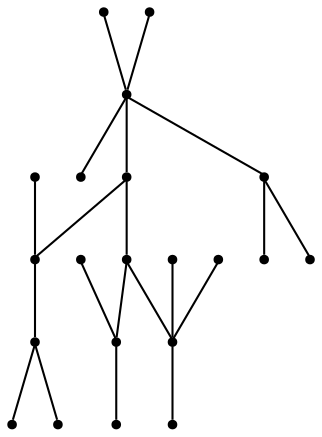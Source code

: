 graph {
  node [shape=point,comment="{\"directed\":false,\"doi\":\"10.1007/978-3-030-35802-0_1\",\"figure\":\"1 (2)\"}"]

  v0 [pos="950.4389104577838,477.03638892267736"]
  v1 [pos="1025.4508602182802,577.0510961753607"]
  v2 [pos="1250.486741293978,414.52719688975037"]
  v3 [pos="1175.474759739273,439.53087370292116"]
  v4 [pos="1250.486741293978,489.5382273292628"]
  v5 [pos="1175.474759739273,514.5419041424336"]
  v6 [pos="1250.486741293978,539.5455809556045"]
  v7 [pos="1250.4867412939782,439.53087370292116"]
  v8 [pos="1250.4867412939782,514.5419041424336"]
  v9 [pos="1175.4747915334815,327.0143280436524"]
  v10 [pos="1100.4628099787765,377.0216816699941"]
  v11 [pos="1175.474759739273,377.0216816699941"]
  v12 [pos="1250.486741293978,364.5198432634087"]
  v13 [pos="1250.486741293978,389.52352007657953"]
  v14 [pos="1100.4628099787765,477.03638892267736"]
  v15 [pos="1025.4508602182802,427.02903529633573"]
  v16 [pos="1025.45086021828,477.03638892267736"]
  v17 [pos="1025.45086021828,508.29098493914086"]
  v18 [pos="1025.45086021828,539.5455809556045"]
  v19 [pos="1100.4628417729855,552.0474193621899"]
  v20 [pos="1100.4628417729855,527.043742549019"]

  v0 -- v1 [id="-1",pos="950.4389104577838,477.03638892267736 950.4389104577838,543.7128604244663 975.4428937112826,577.0510961753606 1025.4508602182802,577.0510961753607"]
  v0 -- v16 [id="-2",pos="950.4389104577838,477.03638892267736 1025.45086021828,477.03638892267736 1025.45086021828,477.03638892267736 1025.45086021828,477.03638892267736"]
  v0 -- v18 [id="-3",pos="950.4389104577838,477.03638892267736 1025.45086021828,539.5455809556045 1025.45086021828,539.5455809556045 1025.45086021828,539.5455809556045"]
  v18 -- v20 [id="-4",pos="1025.45086021828,539.5455809556045 1100.4628417729855,527.043742549019 1100.4628417729855,527.043742549019 1100.4628417729855,527.043742549019"]
  v18 -- v19 [id="-5",pos="1025.45086021828,539.5455809556045 1100.4628417729855,552.0474193621899 1100.4628417729855,552.0474193621899 1100.4628417729855,552.0474193621899"]
  v17 -- v0 [id="-6",pos="1025.45086021828,508.29098493914086 950.4389104577838,477.03638892267736 950.4389104577838,477.03638892267736 950.4389104577838,477.03638892267736"]
  v16 -- v14 [id="-7",pos="1025.45086021828,477.03638892267736 1100.4628099787765,477.03638892267736 1100.4628099787765,477.03638892267736 1100.4628099787765,477.03638892267736"]
  v16 -- v10 [id="-8",pos="1025.45086021828,477.03638892267736 1100.4628099787765,377.0216816699941 1100.4628099787765,377.0216816699941 1100.4628099787765,377.0216816699941"]
  v15 -- v0 [id="-9",pos="1025.4508602182802,427.02903529633573 950.4389104577838,477.03638892267736 950.4389104577838,477.03638892267736 950.4389104577838,477.03638892267736"]
  v14 -- v5 [id="-10",pos="1100.4628099787765,477.03638892267736 1175.474759739273,514.5419041424336 1175.474759739273,514.5419041424336 1175.474759739273,514.5419041424336"]
  v14 -- v3 [id="-11",pos="1100.4628099787765,477.03638892267736 1175.474759739273,439.53087370292116 1175.474759739273,439.53087370292116 1175.474759739273,439.53087370292116"]
  v10 -- v11 [id="-12",pos="1100.4628099787765,377.0216816699941 1175.474759739273,377.0216816699941 1175.474759739273,377.0216816699941 1175.474759739273,377.0216816699941"]
  v11 -- v13 [id="-13",pos="1175.474759739273,377.0216816699941 1250.486741293978,389.52352007657953 1250.486741293978,389.52352007657953 1250.486741293978,389.52352007657953"]
  v11 -- v12 [id="-14",pos="1175.474759739273,377.0216816699941 1250.486741293978,364.5198432634087 1250.486741293978,364.5198432634087 1250.486741293978,364.5198432634087"]
  v9 -- v10 [id="-15",pos="1175.4747915334815,327.0143280436524 1100.4628099787765,377.0216816699941 1100.4628099787765,377.0216816699941 1100.4628099787765,377.0216816699941"]
  v2 -- v3 [id="-16",pos="1250.486741293978,414.52719688975037 1175.474759739273,439.53087370292116 1175.474759739273,439.53087370292116 1175.474759739273,439.53087370292116"]
  v5 -- v8 [id="-17",pos="1175.474759739273,514.5419041424336 1250.4867412939782,514.5419041424336 1250.4867412939782,514.5419041424336 1250.4867412939782,514.5419041424336"]
  v3 -- v7 [id="-18",pos="1175.474759739273,439.53087370292116 1250.4867412939782,439.53087370292116 1250.4867412939782,439.53087370292116 1250.4867412939782,439.53087370292116"]
  v4 -- v5 [id="-19",pos="1250.486741293978,489.5382273292628 1175.474759739273,514.5419041424336 1175.474759739273,514.5419041424336 1175.474759739273,514.5419041424336"]
  v6 -- v5 [id="-20",pos="1250.486741293978,539.5455809556045 1175.474759739273,514.5419041424336 1175.474759739273,514.5419041424336 1175.474759739273,514.5419041424336"]
}